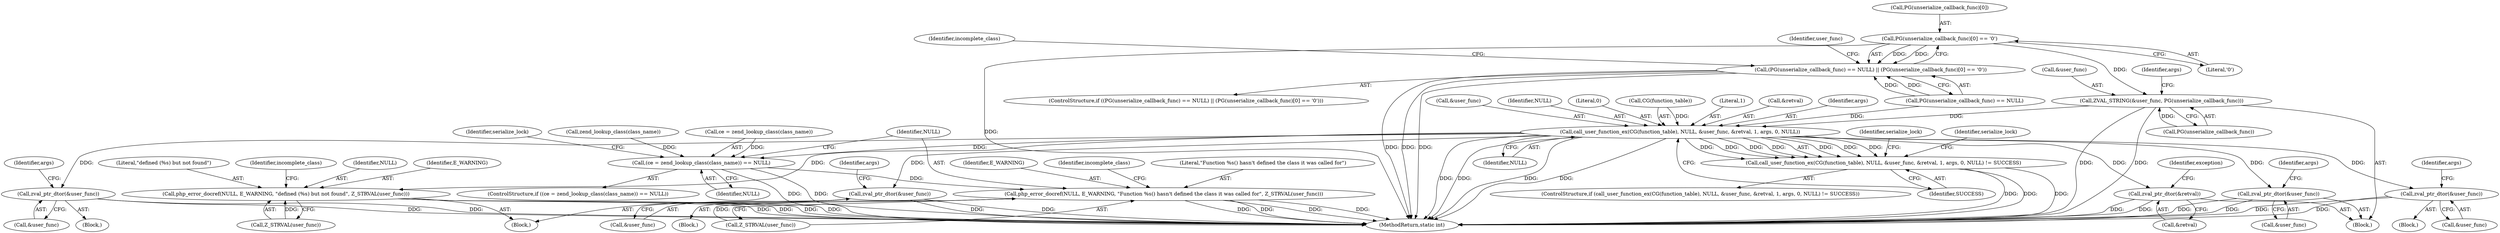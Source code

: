 digraph "0_php-src_1a23ebc1fff59bf480ca92963b36eba5c1b904c4@array" {
"1001844" [label="(Call,PG(unserialize_callback_func)[0] == '\0')"];
"1001839" [label="(Call,(PG(unserialize_callback_func) == NULL) || (PG(unserialize_callback_func)[0] == '\0'))"];
"1001858" [label="(Call,ZVAL_STRING(&user_func, PG(unserialize_callback_func)))"];
"1001874" [label="(Call,call_user_function_ex(CG(function_table), NULL, &user_func, &retval, 1, args, 0, NULL))"];
"1001873" [label="(Call,call_user_function_ex(CG(function_table), NULL, &user_func, &retval, 1, args, 0, NULL) != SUCCESS)"];
"1001897" [label="(Call,zval_ptr_dtor(&user_func))"];
"1001907" [label="(Call,php_error_docref(NULL, E_WARNING, \"defined (%s) but not found\", Z_STRVAL(user_func)))"];
"1001919" [label="(Call,zval_ptr_dtor(&user_func))"];
"1001931" [label="(Call,zval_ptr_dtor(&retval))"];
"1001940" [label="(Call,zval_ptr_dtor(&user_func))"];
"1001954" [label="(Call,(ce = zend_lookup_class(class_name)) == NULL)"];
"1001961" [label="(Call,php_error_docref(NULL, E_WARNING, \"Function %s() hasn't defined the class it was called for\", Z_STRVAL(user_func)))"];
"1001976" [label="(Call,zval_ptr_dtor(&user_func))"];
"1002447" [label="(MethodReturn,static int)"];
"1001866" [label="(Identifier,args)"];
"1001883" [label="(Identifier,args)"];
"1001852" [label="(Identifier,incomplete_class)"];
"1001940" [label="(Call,zval_ptr_dtor(&user_func))"];
"1001890" [label="(Identifier,serialize_lock)"];
"1001911" [label="(Call,Z_STRVAL(user_func))"];
"1001914" [label="(Identifier,incomplete_class)"];
"1001982" [label="(Identifier,args)"];
"1001897" [label="(Call,zval_ptr_dtor(&user_func))"];
"1001964" [label="(Literal,\"Function %s() hasn't defined the class it was called for\")"];
"1001839" [label="(Call,(PG(unserialize_callback_func) == NULL) || (PG(unserialize_callback_func)[0] == '\0'))"];
"1001873" [label="(Call,call_user_function_ex(CG(function_table), NULL, &user_func, &retval, 1, args, 0, NULL) != SUCCESS)"];
"1001878" [label="(Call,&user_func)"];
"1001959" [label="(Identifier,NULL)"];
"1001845" [label="(Call,PG(unserialize_callback_func)[0])"];
"1001861" [label="(Call,PG(unserialize_callback_func))"];
"1001962" [label="(Identifier,NULL)"];
"1001931" [label="(Call,zval_ptr_dtor(&retval))"];
"1001908" [label="(Identifier,NULL)"];
"1001954" [label="(Call,(ce = zend_lookup_class(class_name)) == NULL)"];
"1001907" [label="(Call,php_error_docref(NULL, E_WARNING, \"defined (%s) but not found\", Z_STRVAL(user_func)))"];
"1001965" [label="(Call,Z_STRVAL(user_func))"];
"1001858" [label="(Call,ZVAL_STRING(&user_func, PG(unserialize_callback_func)))"];
"1001936" [label="(Identifier,exception)"];
"1001872" [label="(ControlStructure,if (call_user_function_ex(CG(function_table), NULL, &user_func, &retval, 1, args, 0, NULL) != SUCCESS))"];
"1001963" [label="(Identifier,E_WARNING)"];
"1001946" [label="(Identifier,args)"];
"1001885" [label="(Identifier,NULL)"];
"1001925" [label="(Identifier,args)"];
"1001968" [label="(Identifier,incomplete_class)"];
"1001941" [label="(Call,&user_func)"];
"1001887" [label="(Block,)"];
"1001791" [label="(Block,)"];
"1001894" [label="(Block,)"];
"1001859" [label="(Call,&user_func)"];
"1001909" [label="(Identifier,E_WARNING)"];
"1001903" [label="(Identifier,args)"];
"1001849" [label="(Literal,'\0')"];
"1001840" [label="(Call,PG(unserialize_callback_func) == NULL)"];
"1001877" [label="(Identifier,NULL)"];
"1001884" [label="(Literal,0)"];
"1001898" [label="(Call,&user_func)"];
"1001910" [label="(Literal,\"defined (%s) but not found\")"];
"1001977" [label="(Call,&user_func)"];
"1001886" [label="(Identifier,SUCCESS)"];
"1001844" [label="(Call,PG(unserialize_callback_func)[0] == '\0')"];
"1001838" [label="(ControlStructure,if ((PG(unserialize_callback_func) == NULL) || (PG(unserialize_callback_func)[0] == '\0')))"];
"1001976" [label="(Call,zval_ptr_dtor(&user_func))"];
"1001875" [label="(Call,CG(function_table))"];
"1001882" [label="(Literal,1)"];
"1001937" [label="(Block,)"];
"1001919" [label="(Call,zval_ptr_dtor(&user_func))"];
"1001953" [label="(ControlStructure,if ((ce = zend_lookup_class(class_name)) == NULL))"];
"1001960" [label="(Block,)"];
"1001961" [label="(Call,php_error_docref(NULL, E_WARNING, \"Function %s() hasn't defined the class it was called for\", Z_STRVAL(user_func)))"];
"1001930" [label="(Identifier,serialize_lock)"];
"1001920" [label="(Call,&user_func)"];
"1001955" [label="(Call,ce = zend_lookup_class(class_name))"];
"1001932" [label="(Call,&retval)"];
"1001880" [label="(Call,&retval)"];
"1001874" [label="(Call,call_user_function_ex(CG(function_table), NULL, &user_func, &retval, 1, args, 0, NULL))"];
"1001975" [label="(Identifier,serialize_lock)"];
"1001860" [label="(Identifier,user_func)"];
"1001957" [label="(Call,zend_lookup_class(class_name))"];
"1001844" -> "1001839"  [label="AST: "];
"1001844" -> "1001849"  [label="CFG: "];
"1001845" -> "1001844"  [label="AST: "];
"1001849" -> "1001844"  [label="AST: "];
"1001839" -> "1001844"  [label="CFG: "];
"1001844" -> "1002447"  [label="DDG: "];
"1001844" -> "1001839"  [label="DDG: "];
"1001844" -> "1001839"  [label="DDG: "];
"1001844" -> "1001858"  [label="DDG: "];
"1001839" -> "1001838"  [label="AST: "];
"1001839" -> "1001840"  [label="CFG: "];
"1001840" -> "1001839"  [label="AST: "];
"1001852" -> "1001839"  [label="CFG: "];
"1001860" -> "1001839"  [label="CFG: "];
"1001839" -> "1002447"  [label="DDG: "];
"1001839" -> "1002447"  [label="DDG: "];
"1001839" -> "1002447"  [label="DDG: "];
"1001840" -> "1001839"  [label="DDG: "];
"1001840" -> "1001839"  [label="DDG: "];
"1001858" -> "1001791"  [label="AST: "];
"1001858" -> "1001861"  [label="CFG: "];
"1001859" -> "1001858"  [label="AST: "];
"1001861" -> "1001858"  [label="AST: "];
"1001866" -> "1001858"  [label="CFG: "];
"1001858" -> "1002447"  [label="DDG: "];
"1001858" -> "1002447"  [label="DDG: "];
"1001861" -> "1001858"  [label="DDG: "];
"1001858" -> "1001874"  [label="DDG: "];
"1001874" -> "1001873"  [label="AST: "];
"1001874" -> "1001885"  [label="CFG: "];
"1001875" -> "1001874"  [label="AST: "];
"1001877" -> "1001874"  [label="AST: "];
"1001878" -> "1001874"  [label="AST: "];
"1001880" -> "1001874"  [label="AST: "];
"1001882" -> "1001874"  [label="AST: "];
"1001883" -> "1001874"  [label="AST: "];
"1001884" -> "1001874"  [label="AST: "];
"1001885" -> "1001874"  [label="AST: "];
"1001886" -> "1001874"  [label="CFG: "];
"1001874" -> "1002447"  [label="DDG: "];
"1001874" -> "1002447"  [label="DDG: "];
"1001874" -> "1002447"  [label="DDG: "];
"1001874" -> "1002447"  [label="DDG: "];
"1001874" -> "1001873"  [label="DDG: "];
"1001874" -> "1001873"  [label="DDG: "];
"1001874" -> "1001873"  [label="DDG: "];
"1001874" -> "1001873"  [label="DDG: "];
"1001874" -> "1001873"  [label="DDG: "];
"1001874" -> "1001873"  [label="DDG: "];
"1001874" -> "1001873"  [label="DDG: "];
"1001875" -> "1001874"  [label="DDG: "];
"1001840" -> "1001874"  [label="DDG: "];
"1001874" -> "1001897"  [label="DDG: "];
"1001874" -> "1001907"  [label="DDG: "];
"1001874" -> "1001919"  [label="DDG: "];
"1001874" -> "1001931"  [label="DDG: "];
"1001874" -> "1001940"  [label="DDG: "];
"1001874" -> "1001954"  [label="DDG: "];
"1001874" -> "1001976"  [label="DDG: "];
"1001873" -> "1001872"  [label="AST: "];
"1001873" -> "1001886"  [label="CFG: "];
"1001886" -> "1001873"  [label="AST: "];
"1001890" -> "1001873"  [label="CFG: "];
"1001930" -> "1001873"  [label="CFG: "];
"1001873" -> "1002447"  [label="DDG: "];
"1001873" -> "1002447"  [label="DDG: "];
"1001873" -> "1002447"  [label="DDG: "];
"1001897" -> "1001894"  [label="AST: "];
"1001897" -> "1001898"  [label="CFG: "];
"1001898" -> "1001897"  [label="AST: "];
"1001903" -> "1001897"  [label="CFG: "];
"1001897" -> "1002447"  [label="DDG: "];
"1001897" -> "1002447"  [label="DDG: "];
"1001907" -> "1001887"  [label="AST: "];
"1001907" -> "1001911"  [label="CFG: "];
"1001908" -> "1001907"  [label="AST: "];
"1001909" -> "1001907"  [label="AST: "];
"1001910" -> "1001907"  [label="AST: "];
"1001911" -> "1001907"  [label="AST: "];
"1001914" -> "1001907"  [label="CFG: "];
"1001907" -> "1002447"  [label="DDG: "];
"1001907" -> "1002447"  [label="DDG: "];
"1001907" -> "1002447"  [label="DDG: "];
"1001907" -> "1002447"  [label="DDG: "];
"1001911" -> "1001907"  [label="DDG: "];
"1001919" -> "1001887"  [label="AST: "];
"1001919" -> "1001920"  [label="CFG: "];
"1001920" -> "1001919"  [label="AST: "];
"1001925" -> "1001919"  [label="CFG: "];
"1001919" -> "1002447"  [label="DDG: "];
"1001919" -> "1002447"  [label="DDG: "];
"1001931" -> "1001791"  [label="AST: "];
"1001931" -> "1001932"  [label="CFG: "];
"1001932" -> "1001931"  [label="AST: "];
"1001936" -> "1001931"  [label="CFG: "];
"1001931" -> "1002447"  [label="DDG: "];
"1001931" -> "1002447"  [label="DDG: "];
"1001940" -> "1001937"  [label="AST: "];
"1001940" -> "1001941"  [label="CFG: "];
"1001941" -> "1001940"  [label="AST: "];
"1001946" -> "1001940"  [label="CFG: "];
"1001940" -> "1002447"  [label="DDG: "];
"1001940" -> "1002447"  [label="DDG: "];
"1001954" -> "1001953"  [label="AST: "];
"1001954" -> "1001959"  [label="CFG: "];
"1001955" -> "1001954"  [label="AST: "];
"1001959" -> "1001954"  [label="AST: "];
"1001962" -> "1001954"  [label="CFG: "];
"1001975" -> "1001954"  [label="CFG: "];
"1001954" -> "1002447"  [label="DDG: "];
"1001954" -> "1002447"  [label="DDG: "];
"1001955" -> "1001954"  [label="DDG: "];
"1001957" -> "1001954"  [label="DDG: "];
"1001954" -> "1001961"  [label="DDG: "];
"1001961" -> "1001960"  [label="AST: "];
"1001961" -> "1001965"  [label="CFG: "];
"1001962" -> "1001961"  [label="AST: "];
"1001963" -> "1001961"  [label="AST: "];
"1001964" -> "1001961"  [label="AST: "];
"1001965" -> "1001961"  [label="AST: "];
"1001968" -> "1001961"  [label="CFG: "];
"1001961" -> "1002447"  [label="DDG: "];
"1001961" -> "1002447"  [label="DDG: "];
"1001961" -> "1002447"  [label="DDG: "];
"1001961" -> "1002447"  [label="DDG: "];
"1001965" -> "1001961"  [label="DDG: "];
"1001976" -> "1001791"  [label="AST: "];
"1001976" -> "1001977"  [label="CFG: "];
"1001977" -> "1001976"  [label="AST: "];
"1001982" -> "1001976"  [label="CFG: "];
"1001976" -> "1002447"  [label="DDG: "];
"1001976" -> "1002447"  [label="DDG: "];
}
